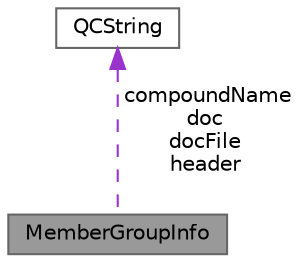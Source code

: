 digraph "MemberGroupInfo"
{
 // INTERACTIVE_SVG=YES
 // LATEX_PDF_SIZE
  bgcolor="transparent";
  edge [fontname=Helvetica,fontsize=10,labelfontname=Helvetica,labelfontsize=10];
  node [fontname=Helvetica,fontsize=10,shape=box,height=0.2,width=0.4];
  Node1 [label="MemberGroupInfo",height=0.2,width=0.4,color="gray40", fillcolor="grey60", style="filled", fontcolor="black",tooltip="Data collected for a member group."];
  Node2 -> Node1 [dir="back",color="darkorchid3",style="dashed",label=" compoundName\ndoc\ndocFile\nheader" ];
  Node2 [label="QCString",height=0.2,width=0.4,color="gray40", fillcolor="white", style="filled",URL="$d9/d45/class_q_c_string.html",tooltip="This is an alternative implementation of QCString."];
}
